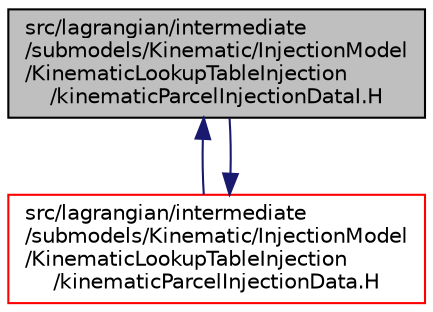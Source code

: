 digraph "src/lagrangian/intermediate/submodels/Kinematic/InjectionModel/KinematicLookupTableInjection/kinematicParcelInjectionDataI.H"
{
  bgcolor="transparent";
  edge [fontname="Helvetica",fontsize="10",labelfontname="Helvetica",labelfontsize="10"];
  node [fontname="Helvetica",fontsize="10",shape=record];
  Node1 [label="src/lagrangian/intermediate\l/submodels/Kinematic/InjectionModel\l/KinematicLookupTableInjection\l/kinematicParcelInjectionDataI.H",height=0.2,width=0.4,color="black", fillcolor="grey75", style="filled", fontcolor="black"];
  Node1 -> Node2 [dir="back",color="midnightblue",fontsize="10",style="solid",fontname="Helvetica"];
  Node2 [label="src/lagrangian/intermediate\l/submodels/Kinematic/InjectionModel\l/KinematicLookupTableInjection\l/kinematicParcelInjectionData.H",height=0.2,width=0.4,color="red",URL="$a06820.html"];
  Node2 -> Node1 [dir="back",color="midnightblue",fontsize="10",style="solid",fontname="Helvetica"];
}
